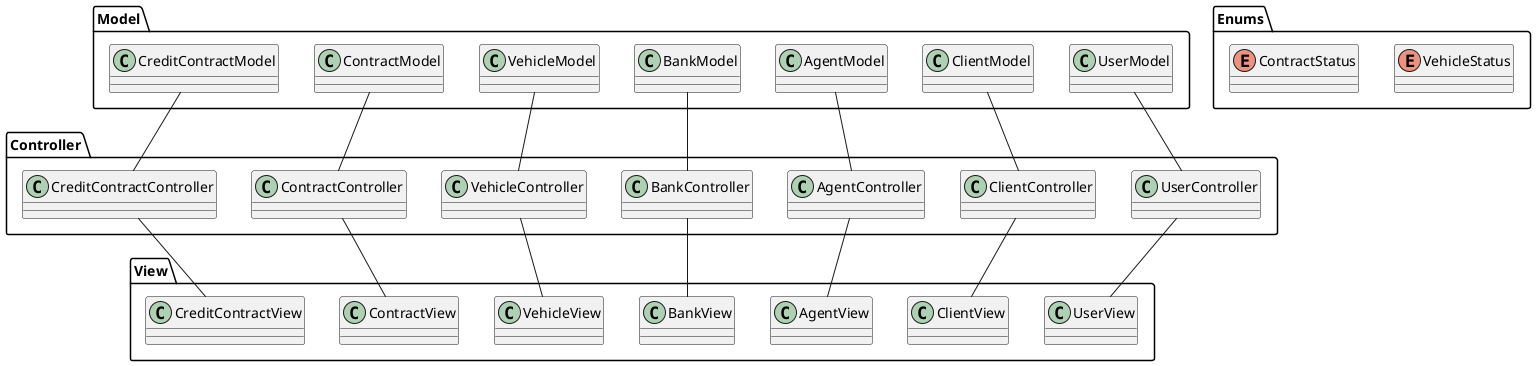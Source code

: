 @startuml

package Model {
    class UserModel
    class ClientModel
    class AgentModel
    class BankModel
    class VehicleModel
    class ContractModel
    class CreditContractModel
}

package Controller {
    class UserController
    class ClientController
    class AgentController
    class BankController
    class VehicleController
    class ContractController
    class CreditContractController
}

package View {
    class UserView
    class ClientView
    class AgentView
    class BankView
    class VehicleView
    class ContractView
    class CreditContractView
}

package Enums {
    enum VehicleStatus
    enum ContractStatus
}

UserModel -- UserController
UserController -- UserView

ClientModel -- ClientController
ClientController -- ClientView

AgentModel -- AgentController
AgentController -- AgentView

BankModel -- BankController
BankController -- BankView

VehicleModel -- VehicleController
VehicleController -- VehicleView

ContractModel -- ContractController
ContractController -- ContractView

CreditContractModel -- CreditContractController
CreditContractController -- CreditContractView

@enduml